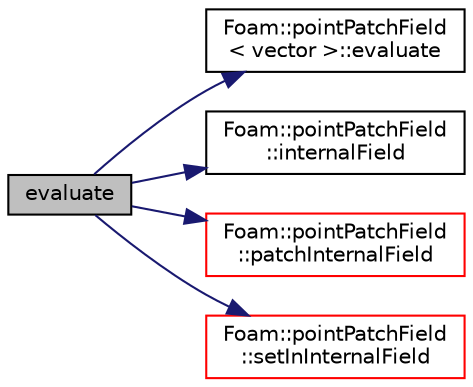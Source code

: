 digraph "evaluate"
{
  bgcolor="transparent";
  edge [fontname="Helvetica",fontsize="10",labelfontname="Helvetica",labelfontsize="10"];
  node [fontname="Helvetica",fontsize="10",shape=record];
  rankdir="LR";
  Node1 [label="evaluate",height=0.2,width=0.4,color="black", fillcolor="grey75", style="filled", fontcolor="black"];
  Node1 -> Node2 [color="midnightblue",fontsize="10",style="solid",fontname="Helvetica"];
  Node2 [label="Foam::pointPatchField\l\< vector \>::evaluate",height=0.2,width=0.4,color="black",URL="$a01894.html#a3b59c070ab0408e3bbb21927540159f4",tooltip="Evaluate the patch field. "];
  Node1 -> Node3 [color="midnightblue",fontsize="10",style="solid",fontname="Helvetica"];
  Node3 [label="Foam::pointPatchField\l::internalField",height=0.2,width=0.4,color="black",URL="$a01894.html#a84b456f1da8343d64f8b643c3ffa5aff",tooltip="Return internal field reference. "];
  Node1 -> Node4 [color="midnightblue",fontsize="10",style="solid",fontname="Helvetica"];
  Node4 [label="Foam::pointPatchField\l::patchInternalField",height=0.2,width=0.4,color="red",URL="$a01894.html#a7297309ea242a9e6c0ace823006bfb2e",tooltip="Return field created from appropriate internal field values. "];
  Node1 -> Node5 [color="midnightblue",fontsize="10",style="solid",fontname="Helvetica"];
  Node5 [label="Foam::pointPatchField\l::setInInternalField",height=0.2,width=0.4,color="red",URL="$a01894.html#a2a50b308e42d9c8f9ea538bca4088ef9",tooltip="Given the internal field and a patch field,. "];
}
